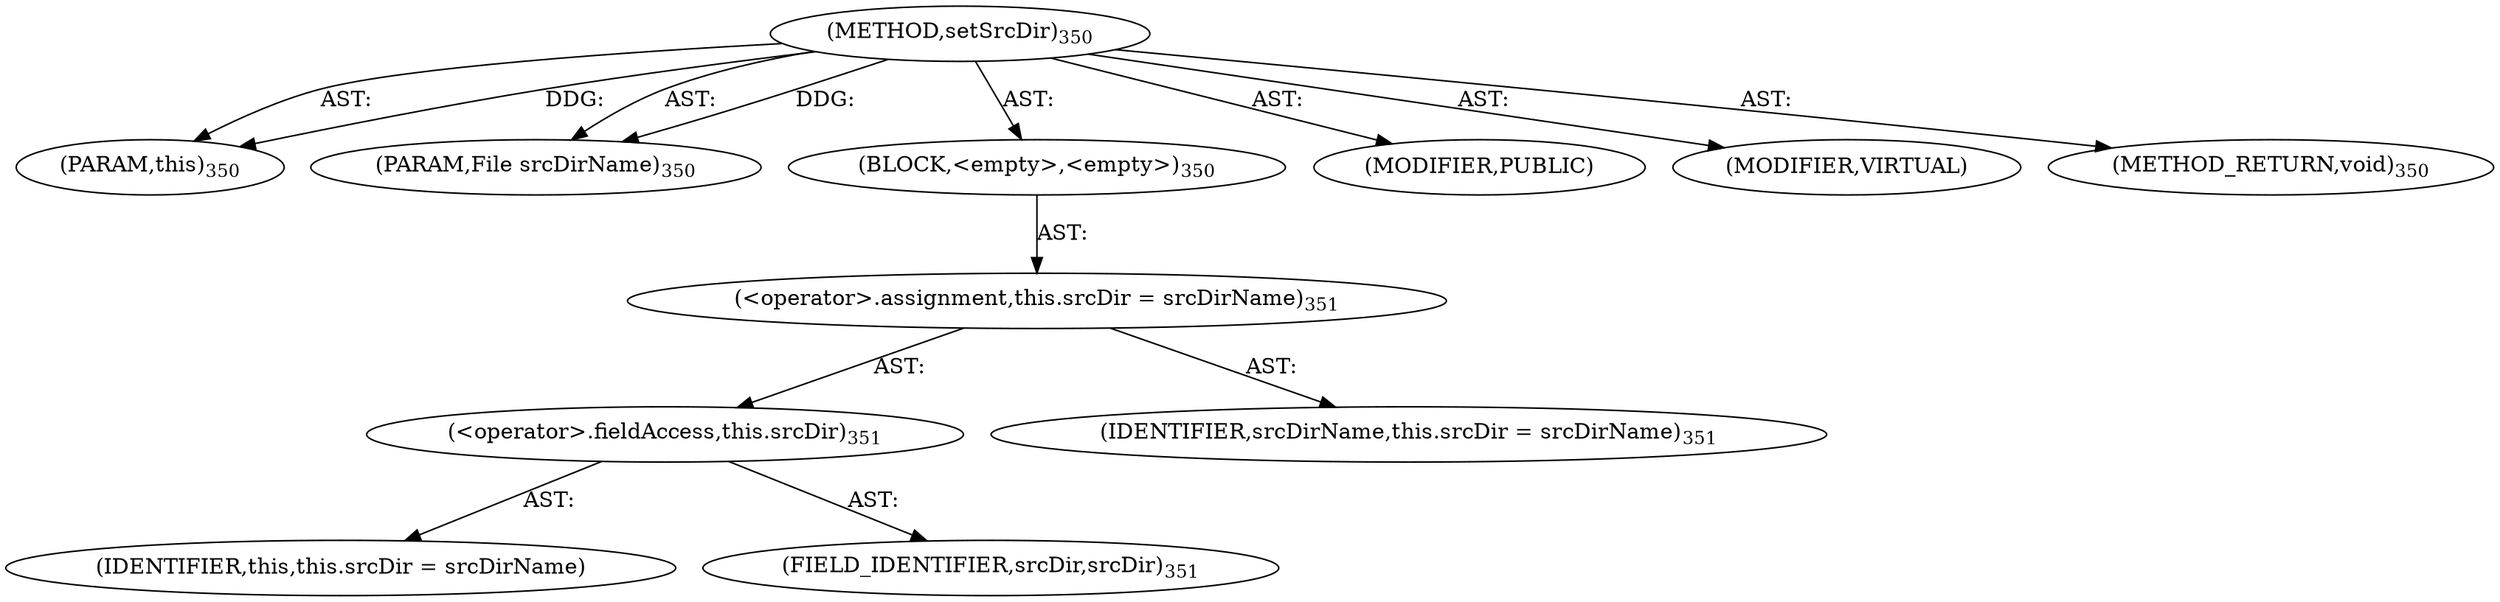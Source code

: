 digraph "setSrcDir" {  
"111669149714" [label = <(METHOD,setSrcDir)<SUB>350</SUB>> ]
"115964117052" [label = <(PARAM,this)<SUB>350</SUB>> ]
"115964117053" [label = <(PARAM,File srcDirName)<SUB>350</SUB>> ]
"25769803795" [label = <(BLOCK,&lt;empty&gt;,&lt;empty&gt;)<SUB>350</SUB>> ]
"30064771115" [label = <(&lt;operator&gt;.assignment,this.srcDir = srcDirName)<SUB>351</SUB>> ]
"30064771116" [label = <(&lt;operator&gt;.fieldAccess,this.srcDir)<SUB>351</SUB>> ]
"68719476881" [label = <(IDENTIFIER,this,this.srcDir = srcDirName)> ]
"55834574869" [label = <(FIELD_IDENTIFIER,srcDir,srcDir)<SUB>351</SUB>> ]
"68719476882" [label = <(IDENTIFIER,srcDirName,this.srcDir = srcDirName)<SUB>351</SUB>> ]
"133143986253" [label = <(MODIFIER,PUBLIC)> ]
"133143986254" [label = <(MODIFIER,VIRTUAL)> ]
"128849018898" [label = <(METHOD_RETURN,void)<SUB>350</SUB>> ]
  "111669149714" -> "115964117052"  [ label = "AST: "] 
  "111669149714" -> "115964117053"  [ label = "AST: "] 
  "111669149714" -> "25769803795"  [ label = "AST: "] 
  "111669149714" -> "133143986253"  [ label = "AST: "] 
  "111669149714" -> "133143986254"  [ label = "AST: "] 
  "111669149714" -> "128849018898"  [ label = "AST: "] 
  "25769803795" -> "30064771115"  [ label = "AST: "] 
  "30064771115" -> "30064771116"  [ label = "AST: "] 
  "30064771115" -> "68719476882"  [ label = "AST: "] 
  "30064771116" -> "68719476881"  [ label = "AST: "] 
  "30064771116" -> "55834574869"  [ label = "AST: "] 
  "111669149714" -> "115964117052"  [ label = "DDG: "] 
  "111669149714" -> "115964117053"  [ label = "DDG: "] 
}
